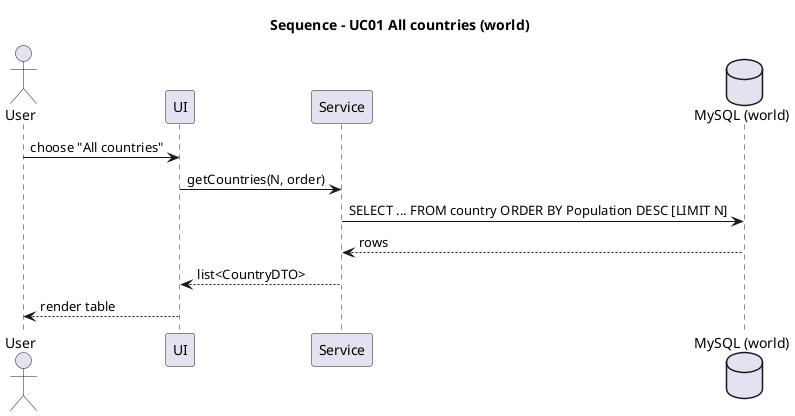 @startuml
title Sequence – UC01 All countries (world)
actor User
participant UI
participant Service
database "MySQL (world)" as DB

User -> UI : choose "All countries"
UI -> Service : getCountries(N, order)
Service -> DB : SELECT ... FROM country ORDER BY Population DESC [LIMIT N]
DB --> Service : rows
Service --> UI : list<CountryDTO>
UI --> User : render table
@enduml
